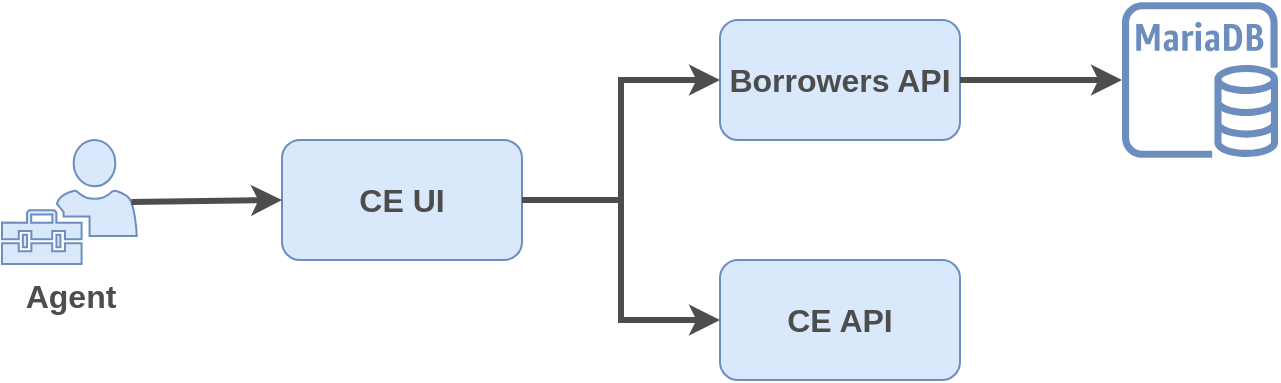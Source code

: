 <mxfile version="15.8.7" type="device"><diagram id="qf8dg6MU0Wqb5prI2L0H" name="Página-1"><mxGraphModel dx="1102" dy="865" grid="1" gridSize="10" guides="1" tooltips="1" connect="1" arrows="1" fold="1" page="1" pageScale="1" pageWidth="827" pageHeight="1169" math="0" shadow="0"><root><mxCell id="0"/><mxCell id="1" parent="0"/><mxCell id="HWGQdZ6AqVYWqsiNOCgx-8" value="CE API" style="rounded=1;whiteSpace=wrap;html=1;fontSize=16;labelBackgroundColor=none;fillColor=#dae8fc;strokeColor=#6c8ebf;fontColor=#4D4D4D;fontStyle=1;" parent="1" vertex="1"><mxGeometry x="419" y="329" width="120" height="60" as="geometry"/></mxCell><mxCell id="HWGQdZ6AqVYWqsiNOCgx-9" value="" style="sketch=0;outlineConnect=0;fillColor=#6C8EBF;strokeColor=#6c8ebf;dashed=0;verticalLabelPosition=bottom;verticalAlign=top;align=center;html=1;fontSize=12;fontStyle=0;aspect=fixed;pointerEvents=1;shape=mxgraph.aws4.rds_mariadb_instance;" parent="1" vertex="1"><mxGeometry x="620" y="200" width="78" height="78" as="geometry"/></mxCell><mxCell id="HWGQdZ6AqVYWqsiNOCgx-10" value="CE UI" style="rounded=1;whiteSpace=wrap;html=1;fontSize=16;labelBackgroundColor=none;fillColor=#dae8fc;strokeColor=#6c8ebf;fontColor=#4D4D4D;fontStyle=1" parent="1" vertex="1"><mxGeometry x="200" y="269" width="120" height="60" as="geometry"/></mxCell><mxCell id="HWGQdZ6AqVYWqsiNOCgx-11" value="Borrowers API" style="rounded=1;whiteSpace=wrap;html=1;fontSize=16;labelBackgroundColor=none;fillColor=#dae8fc;strokeColor=#6c8ebf;fontColor=#4D4D4D;fontStyle=1" parent="1" vertex="1"><mxGeometry x="419" y="209" width="120" height="60" as="geometry"/></mxCell><mxCell id="HWGQdZ6AqVYWqsiNOCgx-14" value="" style="endArrow=classic;html=1;rounded=0;fontSize=16;fontColor=#4D4D4D;exitX=1;exitY=0.5;exitDx=0;exitDy=0;strokeColor=#4D4D4D;strokeWidth=3;" parent="1" source="HWGQdZ6AqVYWqsiNOCgx-11" target="HWGQdZ6AqVYWqsiNOCgx-9" edge="1"><mxGeometry width="50" height="50" relative="1" as="geometry"><mxPoint x="570" y="259" as="sourcePoint"/><mxPoint x="620" y="209" as="targetPoint"/></mxGeometry></mxCell><mxCell id="HWGQdZ6AqVYWqsiNOCgx-15" value="" style="endArrow=classic;html=1;rounded=0;fontSize=16;fontColor=#4D4D4D;strokeColor=#4D4D4D;strokeWidth=3;exitX=1;exitY=0.5;exitDx=0;exitDy=0;entryX=0;entryY=0.5;entryDx=0;entryDy=0;edgeStyle=orthogonalEdgeStyle;" parent="1" source="HWGQdZ6AqVYWqsiNOCgx-10" target="HWGQdZ6AqVYWqsiNOCgx-11" edge="1"><mxGeometry width="50" height="50" relative="1" as="geometry"><mxPoint x="550" y="519" as="sourcePoint"/><mxPoint x="600" y="469" as="targetPoint"/></mxGeometry></mxCell><mxCell id="HWGQdZ6AqVYWqsiNOCgx-16" value="" style="endArrow=classic;html=1;rounded=0;fontSize=16;fontColor=#4D4D4D;strokeColor=#4D4D4D;strokeWidth=3;exitX=1;exitY=0.5;exitDx=0;exitDy=0;entryX=0;entryY=0.5;entryDx=0;entryDy=0;edgeStyle=orthogonalEdgeStyle;" parent="1" source="HWGQdZ6AqVYWqsiNOCgx-10" target="HWGQdZ6AqVYWqsiNOCgx-8" edge="1"><mxGeometry width="50" height="50" relative="1" as="geometry"><mxPoint x="550" y="519" as="sourcePoint"/><mxPoint x="600" y="469" as="targetPoint"/></mxGeometry></mxCell><mxCell id="HWGQdZ6AqVYWqsiNOCgx-17" value="Agent" style="sketch=0;pointerEvents=1;shadow=0;dashed=0;html=1;strokeColor=#6c8ebf;labelPosition=center;verticalLabelPosition=bottom;verticalAlign=top;align=center;fillColor=#dae8fc;shape=mxgraph.mscae.intune.user_management;rounded=1;labelBackgroundColor=none;fontSize=16;fontColor=#4D4D4D;fontStyle=1" parent="1" vertex="1"><mxGeometry x="60" y="269" width="67.39" height="62" as="geometry"/></mxCell><mxCell id="HWGQdZ6AqVYWqsiNOCgx-18" value="" style="endArrow=classic;html=1;rounded=0;fontSize=16;fontColor=#4D4D4D;strokeColor=#4D4D4D;strokeWidth=3;exitX=0.96;exitY=0.5;exitDx=0;exitDy=0;exitPerimeter=0;entryX=0;entryY=0.5;entryDx=0;entryDy=0;" parent="1" source="HWGQdZ6AqVYWqsiNOCgx-17" target="HWGQdZ6AqVYWqsiNOCgx-10" edge="1"><mxGeometry width="50" height="50" relative="1" as="geometry"><mxPoint x="550" y="470" as="sourcePoint"/><mxPoint x="600" y="420" as="targetPoint"/></mxGeometry></mxCell></root></mxGraphModel></diagram></mxfile>